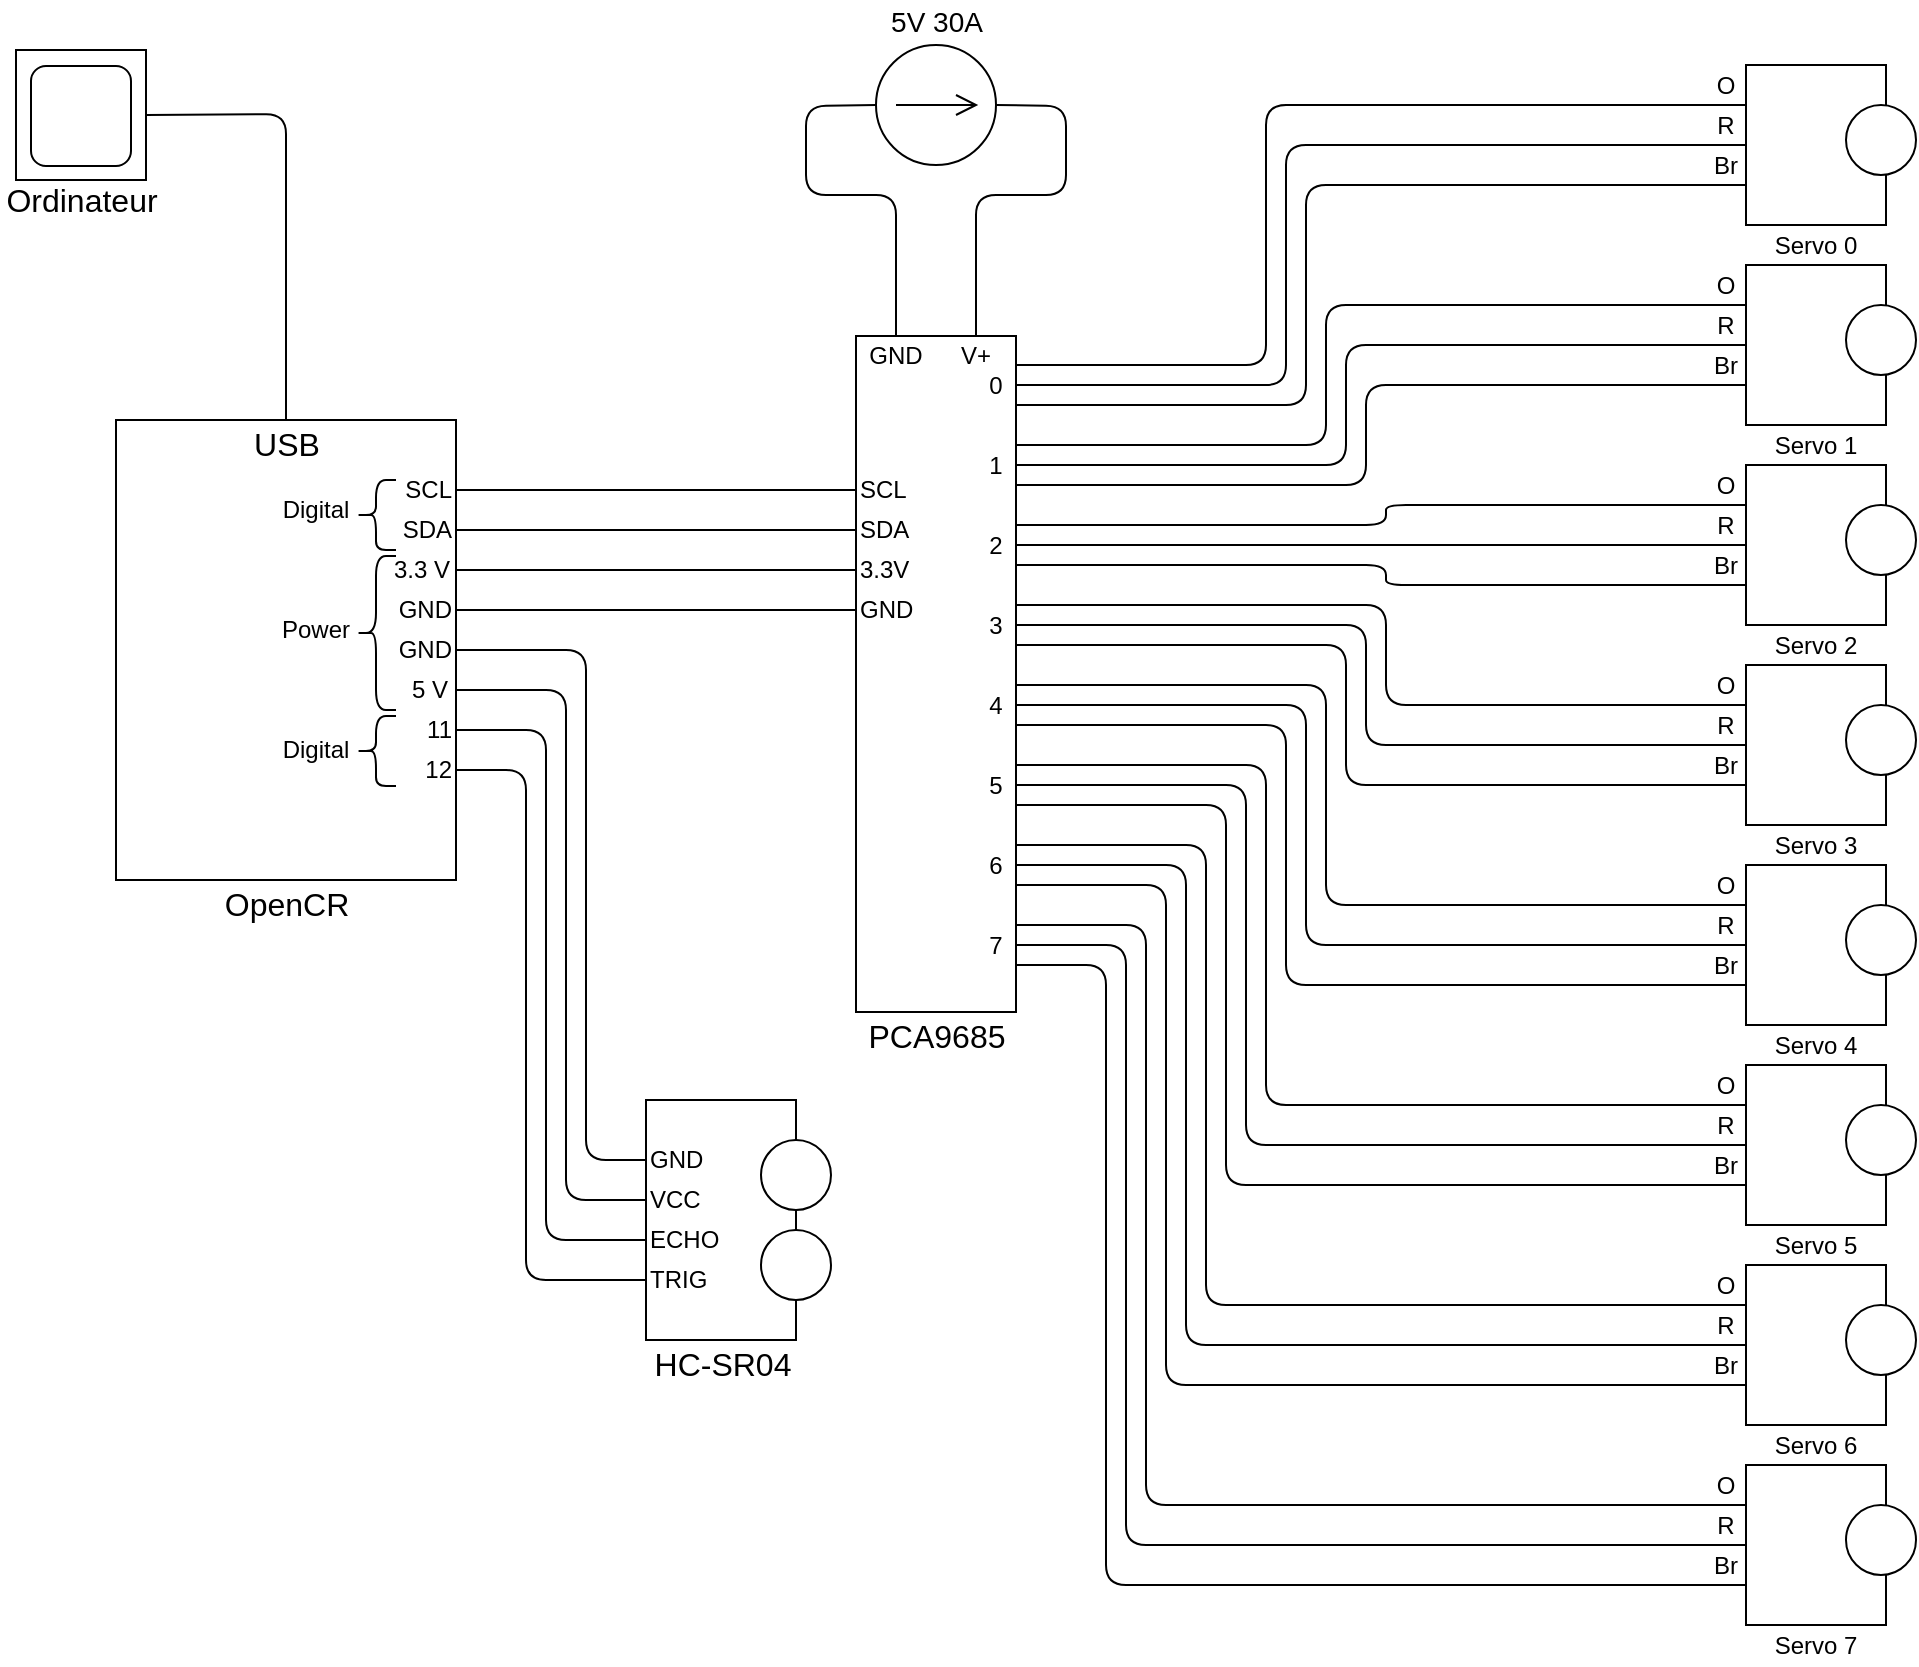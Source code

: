 <mxfile version="10.6.0" type="device"><diagram name="Page-1" id="7e0a89b8-554c-2b80-1dc8-d5c74ca68de4"><mxGraphModel dx="1683" dy="985" grid="1" gridSize="5" guides="1" tooltips="1" connect="1" arrows="1" fold="1" page="1" pageScale="1" pageWidth="1100" pageHeight="850" background="#ffffff" math="0" shadow="0"><root><mxCell id="0"/><mxCell id="1" parent="0"/><mxCell id="9G2oaroTnhtxI1c97SBl-64" value="Servo 0" style="text;html=1;strokeColor=none;fillColor=none;align=center;verticalAlign=middle;whiteSpace=wrap;rounded=0;" parent="1" vertex="1"><mxGeometry x="965" y="127.5" width="60" height="20" as="geometry"/></mxCell><mxCell id="9G2oaroTnhtxI1c97SBl-65" value="Servo 1" style="text;html=1;strokeColor=none;fillColor=none;align=center;verticalAlign=middle;whiteSpace=wrap;rounded=0;" parent="1" vertex="1"><mxGeometry x="965" y="227.5" width="60" height="20" as="geometry"/></mxCell><mxCell id="9G2oaroTnhtxI1c97SBl-66" value="Servo 2" style="text;html=1;strokeColor=none;fillColor=none;align=center;verticalAlign=middle;whiteSpace=wrap;rounded=0;" parent="1" vertex="1"><mxGeometry x="965" y="327.5" width="60" height="20" as="geometry"/></mxCell><mxCell id="9G2oaroTnhtxI1c97SBl-67" value="Servo 3" style="text;html=1;strokeColor=none;fillColor=none;align=center;verticalAlign=middle;whiteSpace=wrap;rounded=0;" parent="1" vertex="1"><mxGeometry x="965" y="427.5" width="60" height="20" as="geometry"/></mxCell><mxCell id="9G2oaroTnhtxI1c97SBl-68" value="Servo 4" style="text;html=1;strokeColor=none;fillColor=none;align=center;verticalAlign=middle;whiteSpace=wrap;rounded=0;" parent="1" vertex="1"><mxGeometry x="965" y="527.5" width="60" height="20" as="geometry"/></mxCell><mxCell id="9G2oaroTnhtxI1c97SBl-69" value="Servo 5" style="text;html=1;strokeColor=none;fillColor=none;align=center;verticalAlign=middle;whiteSpace=wrap;rounded=0;" parent="1" vertex="1"><mxGeometry x="965" y="627.5" width="60" height="20" as="geometry"/></mxCell><mxCell id="9G2oaroTnhtxI1c97SBl-70" value="Servo 6" style="text;html=1;strokeColor=none;fillColor=none;align=center;verticalAlign=middle;whiteSpace=wrap;rounded=0;" parent="1" vertex="1"><mxGeometry x="965" y="727.5" width="60" height="20" as="geometry"/></mxCell><mxCell id="9G2oaroTnhtxI1c97SBl-71" value="Servo 7" style="text;html=1;strokeColor=none;fillColor=none;align=center;verticalAlign=middle;whiteSpace=wrap;rounded=0;" parent="1" vertex="1"><mxGeometry x="965" y="827.5" width="60" height="20" as="geometry"/></mxCell><mxCell id="9G2oaroTnhtxI1c97SBl-73" value="" style="rounded=0;whiteSpace=wrap;html=1;" parent="1" vertex="1"><mxGeometry x="515" y="183" width="80" height="338" as="geometry"/></mxCell><mxCell id="9G2oaroTnhtxI1c97SBl-98" value="" style="endArrow=none;html=1;entryX=0;entryY=0.25;entryDx=0;entryDy=0;" parent="1" target="9G2oaroTnhtxI1c97SBl-1" edge="1"><mxGeometry width="50" height="50" relative="1" as="geometry"><mxPoint x="595" y="197.5" as="sourcePoint"/><mxPoint x="930" y="67.5" as="targetPoint"/><Array as="points"><mxPoint x="720" y="197.5"/><mxPoint x="720" y="67.5"/></Array></mxGeometry></mxCell><mxCell id="9G2oaroTnhtxI1c97SBl-99" value="" style="endArrow=none;html=1;entryX=0;entryY=0.5;entryDx=0;entryDy=0;" parent="1" target="9G2oaroTnhtxI1c97SBl-1" edge="1"><mxGeometry width="50" height="50" relative="1" as="geometry"><mxPoint x="595" y="207.5" as="sourcePoint"/><mxPoint x="605" y="207.5" as="targetPoint"/><Array as="points"><mxPoint x="730" y="207.5"/><mxPoint x="730" y="87.5"/></Array></mxGeometry></mxCell><mxCell id="9G2oaroTnhtxI1c97SBl-100" value="" style="endArrow=none;html=1;entryX=0;entryY=0.75;entryDx=0;entryDy=0;" parent="1" target="9G2oaroTnhtxI1c97SBl-1" edge="1"><mxGeometry width="50" height="50" relative="1" as="geometry"><mxPoint x="595" y="217.5" as="sourcePoint"/><mxPoint x="605" y="217.5" as="targetPoint"/><Array as="points"><mxPoint x="740" y="217.5"/><mxPoint x="740" y="107.5"/></Array></mxGeometry></mxCell><mxCell id="9G2oaroTnhtxI1c97SBl-156" value="" style="endArrow=none;html=1;entryX=0;entryY=0.25;entryDx=0;entryDy=0;" parent="1" target="9G2oaroTnhtxI1c97SBl-9" edge="1"><mxGeometry width="50" height="50" relative="1" as="geometry"><mxPoint x="595" y="237.5" as="sourcePoint"/><mxPoint x="605" y="237.5" as="targetPoint"/><Array as="points"><mxPoint x="750" y="237.5"/><mxPoint x="750" y="167.5"/></Array></mxGeometry></mxCell><mxCell id="9G2oaroTnhtxI1c97SBl-157" value="" style="endArrow=none;html=1;entryX=0;entryY=0.5;entryDx=0;entryDy=0;" parent="1" target="9G2oaroTnhtxI1c97SBl-9" edge="1"><mxGeometry width="50" height="50" relative="1" as="geometry"><mxPoint x="595" y="247.5" as="sourcePoint"/><mxPoint x="825" y="238.603" as="targetPoint"/><Array as="points"><mxPoint x="760" y="247.5"/><mxPoint x="760" y="187.5"/></Array></mxGeometry></mxCell><mxCell id="9G2oaroTnhtxI1c97SBl-158" value="" style="endArrow=none;html=1;entryX=0;entryY=0.75;entryDx=0;entryDy=0;" parent="1" target="9G2oaroTnhtxI1c97SBl-9" edge="1"><mxGeometry width="50" height="50" relative="1" as="geometry"><mxPoint x="595" y="257.5" as="sourcePoint"/><mxPoint x="920" y="237.5" as="targetPoint"/><Array as="points"><mxPoint x="770" y="257.5"/><mxPoint x="770" y="207.5"/></Array></mxGeometry></mxCell><mxCell id="9G2oaroTnhtxI1c97SBl-159" value="" style="endArrow=none;html=1;entryX=0;entryY=0.25;entryDx=0;entryDy=0;" parent="1" target="9G2oaroTnhtxI1c97SBl-15" edge="1"><mxGeometry width="50" height="50" relative="1" as="geometry"><mxPoint x="595" y="277.5" as="sourcePoint"/><mxPoint x="605" y="277.5" as="targetPoint"/><Array as="points"><mxPoint x="780" y="277.5"/><mxPoint x="780" y="267.5"/></Array></mxGeometry></mxCell><mxCell id="9G2oaroTnhtxI1c97SBl-160" value="" style="endArrow=none;html=1;" parent="1" target="9G2oaroTnhtxI1c97SBl-15" edge="1"><mxGeometry width="50" height="50" relative="1" as="geometry"><mxPoint x="595" y="287.5" as="sourcePoint"/><mxPoint x="918.84" y="297.5" as="targetPoint"/></mxGeometry></mxCell><mxCell id="9G2oaroTnhtxI1c97SBl-161" value="" style="endArrow=none;html=1;entryX=0;entryY=0.75;entryDx=0;entryDy=0;" parent="1" target="9G2oaroTnhtxI1c97SBl-15" edge="1"><mxGeometry width="50" height="50" relative="1" as="geometry"><mxPoint x="595" y="297.5" as="sourcePoint"/><mxPoint x="605" y="297.5" as="targetPoint"/><Array as="points"><mxPoint x="780" y="297.5"/><mxPoint x="780" y="307.5"/></Array></mxGeometry></mxCell><mxCell id="9G2oaroTnhtxI1c97SBl-162" value="" style="endArrow=none;html=1;entryX=0;entryY=0.25;entryDx=0;entryDy=0;" parent="1" target="9G2oaroTnhtxI1c97SBl-21" edge="1"><mxGeometry width="50" height="50" relative="1" as="geometry"><mxPoint x="595" y="317.5" as="sourcePoint"/><mxPoint x="605" y="317.5" as="targetPoint"/><Array as="points"><mxPoint x="780" y="317.5"/><mxPoint x="780" y="367.5"/></Array></mxGeometry></mxCell><mxCell id="9G2oaroTnhtxI1c97SBl-163" value="" style="endArrow=none;html=1;entryX=0;entryY=0.5;entryDx=0;entryDy=0;" parent="1" target="9G2oaroTnhtxI1c97SBl-21" edge="1"><mxGeometry width="50" height="50" relative="1" as="geometry"><mxPoint x="595" y="327.5" as="sourcePoint"/><mxPoint x="605" y="327.5" as="targetPoint"/><Array as="points"><mxPoint x="770" y="327.5"/><mxPoint x="770" y="387.5"/></Array></mxGeometry></mxCell><mxCell id="9G2oaroTnhtxI1c97SBl-164" value="" style="endArrow=none;html=1;entryX=0;entryY=0.75;entryDx=0;entryDy=0;" parent="1" target="9G2oaroTnhtxI1c97SBl-21" edge="1"><mxGeometry width="50" height="50" relative="1" as="geometry"><mxPoint x="595" y="337.5" as="sourcePoint"/><mxPoint x="605" y="337.5" as="targetPoint"/><Array as="points"><mxPoint x="760" y="337.5"/><mxPoint x="760" y="407.5"/></Array></mxGeometry></mxCell><mxCell id="9G2oaroTnhtxI1c97SBl-165" value="" style="endArrow=none;html=1;entryX=0;entryY=0.25;entryDx=0;entryDy=0;" parent="1" target="9G2oaroTnhtxI1c97SBl-39" edge="1"><mxGeometry width="50" height="50" relative="1" as="geometry"><mxPoint x="595" y="357.5" as="sourcePoint"/><mxPoint x="605" y="357.5" as="targetPoint"/><Array as="points"><mxPoint x="750" y="357.5"/><mxPoint x="750" y="467.5"/></Array></mxGeometry></mxCell><mxCell id="9G2oaroTnhtxI1c97SBl-166" value="" style="endArrow=none;html=1;entryX=0;entryY=0.5;entryDx=0;entryDy=0;" parent="1" target="9G2oaroTnhtxI1c97SBl-39" edge="1"><mxGeometry width="50" height="50" relative="1" as="geometry"><mxPoint x="595" y="367.5" as="sourcePoint"/><mxPoint x="605" y="367.5" as="targetPoint"/><Array as="points"><mxPoint x="740" y="367.5"/><mxPoint x="740" y="487.5"/></Array></mxGeometry></mxCell><mxCell id="9G2oaroTnhtxI1c97SBl-167" value="" style="endArrow=none;html=1;entryX=0;entryY=0.75;entryDx=0;entryDy=0;" parent="1" target="9G2oaroTnhtxI1c97SBl-39" edge="1"><mxGeometry width="50" height="50" relative="1" as="geometry"><mxPoint x="595" y="377.5" as="sourcePoint"/><mxPoint x="605" y="377.5" as="targetPoint"/><Array as="points"><mxPoint x="730" y="377.5"/><mxPoint x="730" y="507.5"/></Array></mxGeometry></mxCell><mxCell id="9G2oaroTnhtxI1c97SBl-168" value="" style="endArrow=none;html=1;entryX=0;entryY=0.25;entryDx=0;entryDy=0;" parent="1" target="9G2oaroTnhtxI1c97SBl-45" edge="1"><mxGeometry width="50" height="50" relative="1" as="geometry"><mxPoint x="595" y="397.5" as="sourcePoint"/><mxPoint x="605" y="397.5" as="targetPoint"/><Array as="points"><mxPoint x="720" y="397.5"/><mxPoint x="720" y="567.5"/></Array></mxGeometry></mxCell><mxCell id="9G2oaroTnhtxI1c97SBl-169" value="" style="endArrow=none;html=1;entryX=0;entryY=0.5;entryDx=0;entryDy=0;" parent="1" target="9G2oaroTnhtxI1c97SBl-45" edge="1"><mxGeometry width="50" height="50" relative="1" as="geometry"><mxPoint x="595" y="407.5" as="sourcePoint"/><mxPoint x="605" y="407.5" as="targetPoint"/><Array as="points"><mxPoint x="710" y="407.5"/><mxPoint x="710" y="587.5"/></Array></mxGeometry></mxCell><mxCell id="9G2oaroTnhtxI1c97SBl-170" value="" style="endArrow=none;html=1;entryX=0;entryY=0.75;entryDx=0;entryDy=0;" parent="1" target="9G2oaroTnhtxI1c97SBl-45" edge="1"><mxGeometry width="50" height="50" relative="1" as="geometry"><mxPoint x="595" y="417.5" as="sourcePoint"/><mxPoint x="825" y="607.5" as="targetPoint"/><Array as="points"><mxPoint x="700" y="417.5"/><mxPoint x="700" y="607.5"/></Array></mxGeometry></mxCell><mxCell id="9G2oaroTnhtxI1c97SBl-171" value="" style="endArrow=none;html=1;entryX=0;entryY=0.25;entryDx=0;entryDy=0;" parent="1" target="9G2oaroTnhtxI1c97SBl-53" edge="1"><mxGeometry width="50" height="50" relative="1" as="geometry"><mxPoint x="595" y="437.5" as="sourcePoint"/><mxPoint x="605" y="437.5" as="targetPoint"/><Array as="points"><mxPoint x="690" y="437.5"/><mxPoint x="690" y="667.5"/></Array></mxGeometry></mxCell><mxCell id="9G2oaroTnhtxI1c97SBl-172" value="" style="endArrow=none;html=1;entryX=0;entryY=0.5;entryDx=0;entryDy=0;" parent="1" target="9G2oaroTnhtxI1c97SBl-53" edge="1"><mxGeometry width="50" height="50" relative="1" as="geometry"><mxPoint x="595" y="447.5" as="sourcePoint"/><mxPoint x="605" y="447.5" as="targetPoint"/><Array as="points"><mxPoint x="680" y="447.5"/><mxPoint x="680" y="687.5"/></Array></mxGeometry></mxCell><mxCell id="9G2oaroTnhtxI1c97SBl-173" value="" style="endArrow=none;html=1;entryX=0;entryY=0.75;entryDx=0;entryDy=0;" parent="1" target="9G2oaroTnhtxI1c97SBl-53" edge="1"><mxGeometry width="50" height="50" relative="1" as="geometry"><mxPoint x="595" y="457.5" as="sourcePoint"/><mxPoint x="605" y="457.5" as="targetPoint"/><Array as="points"><mxPoint x="670" y="457.5"/><mxPoint x="670" y="707.5"/></Array></mxGeometry></mxCell><mxCell id="9G2oaroTnhtxI1c97SBl-174" value="" style="endArrow=none;html=1;entryX=0;entryY=0.25;entryDx=0;entryDy=0;" parent="1" target="9G2oaroTnhtxI1c97SBl-59" edge="1"><mxGeometry width="50" height="50" relative="1" as="geometry"><mxPoint x="595" y="477.5" as="sourcePoint"/><mxPoint x="860" y="757.5" as="targetPoint"/><Array as="points"><mxPoint x="660" y="477.5"/><mxPoint x="660" y="767.5"/></Array></mxGeometry></mxCell><mxCell id="9G2oaroTnhtxI1c97SBl-175" value="" style="endArrow=none;html=1;entryX=0;entryY=0.5;entryDx=0;entryDy=0;" parent="1" target="9G2oaroTnhtxI1c97SBl-59" edge="1"><mxGeometry width="50" height="50" relative="1" as="geometry"><mxPoint x="595" y="487.5" as="sourcePoint"/><mxPoint x="770" y="757.5" as="targetPoint"/><Array as="points"><mxPoint x="650" y="487.5"/><mxPoint x="650" y="787.5"/></Array></mxGeometry></mxCell><mxCell id="9G2oaroTnhtxI1c97SBl-176" value="" style="endArrow=none;html=1;entryX=0;entryY=0.75;entryDx=0;entryDy=0;" parent="1" target="9G2oaroTnhtxI1c97SBl-59" edge="1"><mxGeometry width="50" height="50" relative="1" as="geometry"><mxPoint x="595" y="497.5" as="sourcePoint"/><mxPoint x="775" y="787.5" as="targetPoint"/><Array as="points"><mxPoint x="640" y="497.5"/><mxPoint x="640" y="807.5"/></Array></mxGeometry></mxCell><mxCell id="9G2oaroTnhtxI1c97SBl-1" value="" style="rounded=0;whiteSpace=wrap;html=1;" parent="1" vertex="1"><mxGeometry x="960" y="47.5" width="70" height="80" as="geometry"/></mxCell><mxCell id="9G2oaroTnhtxI1c97SBl-6" value="" style="ellipse;whiteSpace=wrap;html=1;aspect=fixed;" parent="1" vertex="1"><mxGeometry x="1010" y="67.5" width="35" height="35" as="geometry"/></mxCell><mxCell id="9G2oaroTnhtxI1c97SBl-74" value="O" style="text;html=1;strokeColor=none;fillColor=none;align=center;verticalAlign=middle;whiteSpace=wrap;rounded=0;" parent="1" vertex="1"><mxGeometry x="940" y="47.5" width="20" height="20" as="geometry"/></mxCell><mxCell id="9G2oaroTnhtxI1c97SBl-75" value="R" style="text;html=1;strokeColor=none;fillColor=none;align=center;verticalAlign=middle;whiteSpace=wrap;rounded=0;" parent="1" vertex="1"><mxGeometry x="940" y="67.5" width="20" height="20" as="geometry"/></mxCell><mxCell id="9G2oaroTnhtxI1c97SBl-76" value="Br" style="text;html=1;strokeColor=none;fillColor=none;align=center;verticalAlign=middle;whiteSpace=wrap;rounded=0;" parent="1" vertex="1"><mxGeometry x="940" y="87.5" width="20" height="20" as="geometry"/></mxCell><mxCell id="9G2oaroTnhtxI1c97SBl-9" value="" style="rounded=0;whiteSpace=wrap;html=1;" parent="1" vertex="1"><mxGeometry x="960" y="147.5" width="70" height="80" as="geometry"/></mxCell><mxCell id="9G2oaroTnhtxI1c97SBl-13" value="" style="ellipse;whiteSpace=wrap;html=1;aspect=fixed;" parent="1" vertex="1"><mxGeometry x="1010" y="167.5" width="35" height="35" as="geometry"/></mxCell><mxCell id="9G2oaroTnhtxI1c97SBl-77" value="O" style="text;html=1;strokeColor=none;fillColor=none;align=center;verticalAlign=middle;whiteSpace=wrap;rounded=0;" parent="1" vertex="1"><mxGeometry x="940" y="147.5" width="20" height="20" as="geometry"/></mxCell><mxCell id="9G2oaroTnhtxI1c97SBl-78" value="R" style="text;html=1;strokeColor=none;fillColor=none;align=center;verticalAlign=middle;whiteSpace=wrap;rounded=0;" parent="1" vertex="1"><mxGeometry x="940" y="167.5" width="20" height="20" as="geometry"/></mxCell><mxCell id="9G2oaroTnhtxI1c97SBl-79" value="Br" style="text;html=1;strokeColor=none;fillColor=none;align=center;verticalAlign=middle;whiteSpace=wrap;rounded=0;" parent="1" vertex="1"><mxGeometry x="940" y="187.5" width="20" height="20" as="geometry"/></mxCell><mxCell id="9G2oaroTnhtxI1c97SBl-15" value="" style="rounded=0;whiteSpace=wrap;html=1;" parent="1" vertex="1"><mxGeometry x="960" y="247.5" width="70" height="80" as="geometry"/></mxCell><mxCell id="9G2oaroTnhtxI1c97SBl-19" value="" style="ellipse;whiteSpace=wrap;html=1;aspect=fixed;" parent="1" vertex="1"><mxGeometry x="1010" y="267.5" width="35" height="35" as="geometry"/></mxCell><mxCell id="9G2oaroTnhtxI1c97SBl-80" value="O" style="text;html=1;strokeColor=none;fillColor=none;align=center;verticalAlign=middle;whiteSpace=wrap;rounded=0;" parent="1" vertex="1"><mxGeometry x="940" y="247.5" width="20" height="20" as="geometry"/></mxCell><mxCell id="9G2oaroTnhtxI1c97SBl-81" value="R" style="text;html=1;strokeColor=none;fillColor=none;align=center;verticalAlign=middle;whiteSpace=wrap;rounded=0;" parent="1" vertex="1"><mxGeometry x="940" y="267.5" width="20" height="20" as="geometry"/></mxCell><mxCell id="9G2oaroTnhtxI1c97SBl-82" value="Br" style="text;html=1;strokeColor=none;fillColor=none;align=center;verticalAlign=middle;whiteSpace=wrap;rounded=0;" parent="1" vertex="1"><mxGeometry x="940" y="287.5" width="20" height="20" as="geometry"/></mxCell><mxCell id="9G2oaroTnhtxI1c97SBl-21" value="" style="rounded=0;whiteSpace=wrap;html=1;" parent="1" vertex="1"><mxGeometry x="960" y="347.5" width="70" height="80" as="geometry"/></mxCell><mxCell id="9G2oaroTnhtxI1c97SBl-25" value="" style="ellipse;whiteSpace=wrap;html=1;aspect=fixed;" parent="1" vertex="1"><mxGeometry x="1010" y="367.5" width="35" height="35" as="geometry"/></mxCell><mxCell id="9G2oaroTnhtxI1c97SBl-83" value="O" style="text;html=1;strokeColor=none;fillColor=none;align=center;verticalAlign=middle;whiteSpace=wrap;rounded=0;" parent="1" vertex="1"><mxGeometry x="940" y="347.5" width="20" height="20" as="geometry"/></mxCell><mxCell id="9G2oaroTnhtxI1c97SBl-84" value="R" style="text;html=1;strokeColor=none;fillColor=none;align=center;verticalAlign=middle;whiteSpace=wrap;rounded=0;" parent="1" vertex="1"><mxGeometry x="940" y="367.5" width="20" height="20" as="geometry"/></mxCell><mxCell id="9G2oaroTnhtxI1c97SBl-85" value="Br" style="text;html=1;strokeColor=none;fillColor=none;align=center;verticalAlign=middle;whiteSpace=wrap;rounded=0;" parent="1" vertex="1"><mxGeometry x="940" y="387.5" width="20" height="20" as="geometry"/></mxCell><mxCell id="9G2oaroTnhtxI1c97SBl-39" value="" style="rounded=0;whiteSpace=wrap;html=1;" parent="1" vertex="1"><mxGeometry x="960" y="447.5" width="70" height="80" as="geometry"/></mxCell><mxCell id="9G2oaroTnhtxI1c97SBl-43" value="" style="ellipse;whiteSpace=wrap;html=1;aspect=fixed;" parent="1" vertex="1"><mxGeometry x="1010" y="467.5" width="35" height="35" as="geometry"/></mxCell><mxCell id="9G2oaroTnhtxI1c97SBl-86" value="O" style="text;html=1;strokeColor=none;fillColor=none;align=center;verticalAlign=middle;whiteSpace=wrap;rounded=0;" parent="1" vertex="1"><mxGeometry x="940" y="447.5" width="20" height="20" as="geometry"/></mxCell><mxCell id="9G2oaroTnhtxI1c97SBl-87" value="R" style="text;html=1;strokeColor=none;fillColor=none;align=center;verticalAlign=middle;whiteSpace=wrap;rounded=0;" parent="1" vertex="1"><mxGeometry x="940" y="467.5" width="20" height="20" as="geometry"/></mxCell><mxCell id="9G2oaroTnhtxI1c97SBl-88" value="Br" style="text;html=1;strokeColor=none;fillColor=none;align=center;verticalAlign=middle;whiteSpace=wrap;rounded=0;" parent="1" vertex="1"><mxGeometry x="940" y="487.5" width="20" height="20" as="geometry"/></mxCell><mxCell id="9G2oaroTnhtxI1c97SBl-45" value="" style="rounded=0;whiteSpace=wrap;html=1;" parent="1" vertex="1"><mxGeometry x="960" y="547.5" width="70" height="80" as="geometry"/></mxCell><mxCell id="9G2oaroTnhtxI1c97SBl-49" value="" style="ellipse;whiteSpace=wrap;html=1;aspect=fixed;" parent="1" vertex="1"><mxGeometry x="1010" y="567.5" width="35" height="35" as="geometry"/></mxCell><mxCell id="9G2oaroTnhtxI1c97SBl-89" value="O" style="text;html=1;strokeColor=none;fillColor=none;align=center;verticalAlign=middle;whiteSpace=wrap;rounded=0;" parent="1" vertex="1"><mxGeometry x="940" y="547.5" width="20" height="20" as="geometry"/></mxCell><mxCell id="9G2oaroTnhtxI1c97SBl-90" value="R" style="text;html=1;strokeColor=none;fillColor=none;align=center;verticalAlign=middle;whiteSpace=wrap;rounded=0;" parent="1" vertex="1"><mxGeometry x="940" y="567.5" width="20" height="20" as="geometry"/></mxCell><mxCell id="9G2oaroTnhtxI1c97SBl-91" value="Br" style="text;html=1;strokeColor=none;fillColor=none;align=center;verticalAlign=middle;whiteSpace=wrap;rounded=0;" parent="1" vertex="1"><mxGeometry x="940" y="587.5" width="20" height="20" as="geometry"/></mxCell><mxCell id="9G2oaroTnhtxI1c97SBl-53" value="" style="rounded=0;whiteSpace=wrap;html=1;" parent="1" vertex="1"><mxGeometry x="960" y="647.5" width="70" height="80" as="geometry"/></mxCell><mxCell id="9G2oaroTnhtxI1c97SBl-57" value="" style="ellipse;whiteSpace=wrap;html=1;aspect=fixed;" parent="1" vertex="1"><mxGeometry x="1010" y="667.5" width="35" height="35" as="geometry"/></mxCell><mxCell id="9G2oaroTnhtxI1c97SBl-92" value="O" style="text;html=1;strokeColor=none;fillColor=none;align=center;verticalAlign=middle;whiteSpace=wrap;rounded=0;" parent="1" vertex="1"><mxGeometry x="940" y="647.5" width="20" height="20" as="geometry"/></mxCell><mxCell id="9G2oaroTnhtxI1c97SBl-93" value="R" style="text;html=1;strokeColor=none;fillColor=none;align=center;verticalAlign=middle;whiteSpace=wrap;rounded=0;" parent="1" vertex="1"><mxGeometry x="940" y="667.5" width="20" height="20" as="geometry"/></mxCell><mxCell id="9G2oaroTnhtxI1c97SBl-94" value="Br" style="text;html=1;strokeColor=none;fillColor=none;align=center;verticalAlign=middle;whiteSpace=wrap;rounded=0;" parent="1" vertex="1"><mxGeometry x="940" y="687.5" width="20" height="20" as="geometry"/></mxCell><mxCell id="9G2oaroTnhtxI1c97SBl-59" value="" style="rounded=0;whiteSpace=wrap;html=1;" parent="1" vertex="1"><mxGeometry x="960" y="747.5" width="70" height="80" as="geometry"/></mxCell><mxCell id="9G2oaroTnhtxI1c97SBl-63" value="" style="ellipse;whiteSpace=wrap;html=1;aspect=fixed;" parent="1" vertex="1"><mxGeometry x="1010" y="767.5" width="35" height="35" as="geometry"/></mxCell><mxCell id="9G2oaroTnhtxI1c97SBl-95" value="O" style="text;html=1;strokeColor=none;fillColor=none;align=center;verticalAlign=middle;whiteSpace=wrap;rounded=0;" parent="1" vertex="1"><mxGeometry x="940" y="747.5" width="20" height="20" as="geometry"/></mxCell><mxCell id="9G2oaroTnhtxI1c97SBl-96" value="R" style="text;html=1;strokeColor=none;fillColor=none;align=center;verticalAlign=middle;whiteSpace=wrap;rounded=0;" parent="1" vertex="1"><mxGeometry x="940" y="767.5" width="20" height="20" as="geometry"/></mxCell><mxCell id="9G2oaroTnhtxI1c97SBl-97" value="Br" style="text;html=1;strokeColor=none;fillColor=none;align=center;verticalAlign=middle;whiteSpace=wrap;rounded=0;" parent="1" vertex="1"><mxGeometry x="940" y="787.5" width="20" height="20" as="geometry"/></mxCell><mxCell id="9G2oaroTnhtxI1c97SBl-186" value="" style="verticalLabelPosition=bottom;shadow=0;dashed=0;align=center;fillColor=#ffffff;html=1;verticalAlign=top;strokeWidth=1;shape=mxgraph.electrical.signal_sources.dc_source_2;" parent="1" vertex="1"><mxGeometry x="525" y="37.5" width="60" height="60" as="geometry"/></mxCell><mxCell id="9G2oaroTnhtxI1c97SBl-187" value="" style="endArrow=none;html=1;entryX=1;entryY=0.5;entryDx=0;entryDy=0;entryPerimeter=0;exitX=0.75;exitY=0;exitDx=0;exitDy=0;" parent="1" source="9G2oaroTnhtxI1c97SBl-73" target="9G2oaroTnhtxI1c97SBl-186" edge="1"><mxGeometry width="50" height="50" relative="1" as="geometry"><mxPoint x="415" y="122.5" as="sourcePoint"/><mxPoint x="465" y="72.5" as="targetPoint"/><Array as="points"><mxPoint x="575" y="112.5"/><mxPoint x="620" y="112.5"/><mxPoint x="620" y="68"/></Array></mxGeometry></mxCell><mxCell id="9G2oaroTnhtxI1c97SBl-188" value="" style="endArrow=none;html=1;entryX=0;entryY=0.5;entryDx=0;entryDy=0;entryPerimeter=0;exitX=0.25;exitY=0;exitDx=0;exitDy=0;" parent="1" source="9G2oaroTnhtxI1c97SBl-73" target="9G2oaroTnhtxI1c97SBl-186" edge="1"><mxGeometry width="50" height="50" relative="1" as="geometry"><mxPoint x="410" y="132.5" as="sourcePoint"/><mxPoint x="460" y="82.5" as="targetPoint"/><Array as="points"><mxPoint x="535" y="112.5"/><mxPoint x="490" y="112.5"/><mxPoint x="490" y="68"/></Array></mxGeometry></mxCell><mxCell id="9G2oaroTnhtxI1c97SBl-189" value="0&lt;br&gt;" style="text;html=1;strokeColor=none;fillColor=none;align=center;verticalAlign=middle;whiteSpace=wrap;rounded=0;" parent="1" vertex="1"><mxGeometry x="575" y="197.5" width="20" height="20" as="geometry"/></mxCell><mxCell id="9G2oaroTnhtxI1c97SBl-190" value="1&lt;br&gt;" style="text;html=1;strokeColor=none;fillColor=none;align=center;verticalAlign=middle;whiteSpace=wrap;rounded=0;" parent="1" vertex="1"><mxGeometry x="575" y="237.5" width="20" height="20" as="geometry"/></mxCell><mxCell id="9G2oaroTnhtxI1c97SBl-191" value="2&lt;br&gt;" style="text;html=1;strokeColor=none;fillColor=none;align=center;verticalAlign=middle;whiteSpace=wrap;rounded=0;" parent="1" vertex="1"><mxGeometry x="575" y="277.5" width="20" height="20" as="geometry"/></mxCell><mxCell id="9G2oaroTnhtxI1c97SBl-192" value="3&lt;br&gt;" style="text;html=1;strokeColor=none;fillColor=none;align=center;verticalAlign=middle;whiteSpace=wrap;rounded=0;" parent="1" vertex="1"><mxGeometry x="575" y="317.5" width="20" height="20" as="geometry"/></mxCell><mxCell id="9G2oaroTnhtxI1c97SBl-193" value="4&lt;br&gt;" style="text;html=1;strokeColor=none;fillColor=none;align=center;verticalAlign=middle;whiteSpace=wrap;rounded=0;" parent="1" vertex="1"><mxGeometry x="575" y="357.5" width="20" height="20" as="geometry"/></mxCell><mxCell id="9G2oaroTnhtxI1c97SBl-195" value="5&lt;br&gt;" style="text;html=1;strokeColor=none;fillColor=none;align=center;verticalAlign=middle;whiteSpace=wrap;rounded=0;" parent="1" vertex="1"><mxGeometry x="575" y="397.5" width="20" height="20" as="geometry"/></mxCell><mxCell id="9G2oaroTnhtxI1c97SBl-196" value="6&lt;br&gt;" style="text;html=1;strokeColor=none;fillColor=none;align=center;verticalAlign=middle;whiteSpace=wrap;rounded=0;" parent="1" vertex="1"><mxGeometry x="575" y="437.5" width="20" height="20" as="geometry"/></mxCell><mxCell id="9G2oaroTnhtxI1c97SBl-197" value="7&lt;br&gt;" style="text;html=1;strokeColor=none;fillColor=none;align=center;verticalAlign=middle;whiteSpace=wrap;rounded=0;" parent="1" vertex="1"><mxGeometry x="575" y="477.5" width="20" height="20" as="geometry"/></mxCell><mxCell id="9G2oaroTnhtxI1c97SBl-198" value="V+" style="text;html=1;strokeColor=none;fillColor=none;align=center;verticalAlign=middle;whiteSpace=wrap;rounded=0;" parent="1" vertex="1"><mxGeometry x="565" y="183" width="20" height="20" as="geometry"/></mxCell><mxCell id="9G2oaroTnhtxI1c97SBl-199" value="GND" style="text;html=1;strokeColor=none;fillColor=none;align=center;verticalAlign=middle;whiteSpace=wrap;rounded=0;" parent="1" vertex="1"><mxGeometry x="520" y="183" width="30" height="20" as="geometry"/></mxCell><mxCell id="9G2oaroTnhtxI1c97SBl-200" value="" style="rounded=0;whiteSpace=wrap;html=1;" parent="1" vertex="1"><mxGeometry x="145" y="225" width="170" height="230" as="geometry"/></mxCell><mxCell id="9G2oaroTnhtxI1c97SBl-201" value="" style="endArrow=none;html=1;" parent="1" edge="1"><mxGeometry width="50" height="50" relative="1" as="geometry"><mxPoint x="315" y="260" as="sourcePoint"/><mxPoint x="515" y="260" as="targetPoint"/></mxGeometry></mxCell><mxCell id="9G2oaroTnhtxI1c97SBl-202" value="" style="endArrow=none;html=1;" parent="1" edge="1"><mxGeometry width="50" height="50" relative="1" as="geometry"><mxPoint x="315" y="280" as="sourcePoint"/><mxPoint x="515" y="280" as="targetPoint"/></mxGeometry></mxCell><mxCell id="9G2oaroTnhtxI1c97SBl-203" value="" style="endArrow=none;html=1;" parent="1" edge="1"><mxGeometry width="50" height="50" relative="1" as="geometry"><mxPoint x="315" y="300" as="sourcePoint"/><mxPoint x="515" y="300" as="targetPoint"/></mxGeometry></mxCell><mxCell id="9G2oaroTnhtxI1c97SBl-204" value="" style="endArrow=none;html=1;" parent="1" edge="1"><mxGeometry width="50" height="50" relative="1" as="geometry"><mxPoint x="315" y="320" as="sourcePoint"/><mxPoint x="515" y="320" as="targetPoint"/></mxGeometry></mxCell><mxCell id="9G2oaroTnhtxI1c97SBl-205" value="SCL" style="text;html=1;strokeColor=none;fillColor=none;align=left;verticalAlign=middle;whiteSpace=wrap;rounded=0;" parent="1" vertex="1"><mxGeometry x="515" y="250" width="30" height="20" as="geometry"/></mxCell><mxCell id="9G2oaroTnhtxI1c97SBl-206" value="SDA" style="text;html=1;strokeColor=none;fillColor=none;align=left;verticalAlign=middle;whiteSpace=wrap;rounded=0;" parent="1" vertex="1"><mxGeometry x="515" y="270" width="30" height="20" as="geometry"/></mxCell><mxCell id="9G2oaroTnhtxI1c97SBl-207" value="3.3V" style="text;html=1;strokeColor=none;fillColor=none;align=left;verticalAlign=middle;whiteSpace=wrap;rounded=0;" parent="1" vertex="1"><mxGeometry x="515" y="290" width="30" height="20" as="geometry"/></mxCell><mxCell id="9G2oaroTnhtxI1c97SBl-208" value="GND" style="text;html=1;strokeColor=none;fillColor=none;align=left;verticalAlign=middle;whiteSpace=wrap;rounded=0;" parent="1" vertex="1"><mxGeometry x="515" y="310" width="30" height="20" as="geometry"/></mxCell><mxCell id="9G2oaroTnhtxI1c97SBl-209" value="&lt;font style=&quot;font-size: 14px&quot;&gt;5V 30A&lt;/font&gt;" style="text;html=1;resizable=0;points=[];autosize=1;align=center;verticalAlign=top;spacingTop=-4;" parent="1" vertex="1"><mxGeometry x="525" y="15" width="60" height="20" as="geometry"/></mxCell><mxCell id="9G2oaroTnhtxI1c97SBl-212" value="GND" style="text;html=1;strokeColor=none;fillColor=none;align=right;verticalAlign=middle;whiteSpace=wrap;rounded=0;" parent="1" vertex="1"><mxGeometry x="285" y="310" width="30" height="20" as="geometry"/></mxCell><mxCell id="9G2oaroTnhtxI1c97SBl-213" value="3.3 V" style="text;html=1;strokeColor=none;fillColor=none;align=right;verticalAlign=middle;whiteSpace=wrap;rounded=0;" parent="1" vertex="1"><mxGeometry x="280" y="290" width="34" height="20" as="geometry"/></mxCell><mxCell id="9G2oaroTnhtxI1c97SBl-214" value="SCL" style="text;html=1;strokeColor=none;fillColor=none;align=right;verticalAlign=middle;whiteSpace=wrap;rounded=0;" parent="1" vertex="1"><mxGeometry x="285" y="250" width="30" height="20" as="geometry"/></mxCell><mxCell id="9G2oaroTnhtxI1c97SBl-215" value="SDA" style="text;html=1;strokeColor=none;fillColor=none;align=right;verticalAlign=middle;whiteSpace=wrap;rounded=0;" parent="1" vertex="1"><mxGeometry x="285" y="270" width="30" height="20" as="geometry"/></mxCell><mxCell id="9G2oaroTnhtxI1c97SBl-217" value="" style="shape=curlyBracket;whiteSpace=wrap;html=1;rounded=1;align=right;" parent="1" vertex="1"><mxGeometry x="265" y="255" width="20" height="35" as="geometry"/></mxCell><mxCell id="9G2oaroTnhtxI1c97SBl-218" value="" style="shape=curlyBracket;whiteSpace=wrap;html=1;rounded=1;align=right;" parent="1" vertex="1"><mxGeometry x="265" y="293" width="20" height="77" as="geometry"/></mxCell><mxCell id="9G2oaroTnhtxI1c97SBl-219" value="Digital" style="text;html=1;strokeColor=none;fillColor=none;align=center;verticalAlign=middle;whiteSpace=wrap;rounded=0;" parent="1" vertex="1"><mxGeometry x="230" y="260" width="30" height="20" as="geometry"/></mxCell><mxCell id="9G2oaroTnhtxI1c97SBl-220" value="Power" style="text;html=1;strokeColor=none;fillColor=none;align=center;verticalAlign=middle;whiteSpace=wrap;rounded=0;" parent="1" vertex="1"><mxGeometry x="230" y="320" width="30" height="20" as="geometry"/></mxCell><mxCell id="9G2oaroTnhtxI1c97SBl-221" value="PCA9685&lt;br style=&quot;font-size: 16px;&quot;&gt;" style="text;html=1;resizable=0;points=[];autosize=1;align=center;verticalAlign=top;spacingTop=-4;fontSize=16;" parent="1" vertex="1"><mxGeometry x="522.5" y="521" width="65" height="20" as="geometry"/></mxCell><mxCell id="9G2oaroTnhtxI1c97SBl-222" value="OpenCR&lt;br style=&quot;font-size: 16px&quot;&gt;" style="text;html=1;resizable=0;points=[];autosize=1;align=center;verticalAlign=top;spacingTop=-4;fontSize=16;" parent="1" vertex="1"><mxGeometry x="192.5" y="455" width="75" height="20" as="geometry"/></mxCell><mxCell id="9G2oaroTnhtxI1c97SBl-224" value="" style="whiteSpace=wrap;html=1;aspect=fixed;fontSize=16;align=center;" parent="1" vertex="1"><mxGeometry x="95" y="40" width="65" height="65" as="geometry"/></mxCell><mxCell id="9G2oaroTnhtxI1c97SBl-225" value="" style="rounded=1;whiteSpace=wrap;html=1;fontSize=16;align=center;" parent="1" vertex="1"><mxGeometry x="102.5" y="48" width="50" height="50" as="geometry"/></mxCell><mxCell id="9G2oaroTnhtxI1c97SBl-226" value="Ordinateur&lt;br&gt;" style="text;html=1;strokeColor=none;fillColor=none;align=center;verticalAlign=middle;whiteSpace=wrap;rounded=0;fontSize=16;" parent="1" vertex="1"><mxGeometry x="87.5" y="105" width="80" height="20" as="geometry"/></mxCell><mxCell id="9G2oaroTnhtxI1c97SBl-227" value="" style="endArrow=none;html=1;fontSize=16;exitX=1;exitY=0.5;exitDx=0;exitDy=0;entryX=0.5;entryY=0;entryDx=0;entryDy=0;" parent="1" source="9G2oaroTnhtxI1c97SBl-224" target="9G2oaroTnhtxI1c97SBl-200" edge="1"><mxGeometry width="50" height="50" relative="1" as="geometry"><mxPoint x="240" y="115" as="sourcePoint"/><mxPoint x="290" y="65" as="targetPoint"/><Array as="points"><mxPoint x="230" y="72"/></Array></mxGeometry></mxCell><mxCell id="9G2oaroTnhtxI1c97SBl-228" value="USB" style="text;html=1;resizable=0;points=[];autosize=1;align=center;verticalAlign=top;spacingTop=-4;fontSize=16;" parent="1" vertex="1"><mxGeometry x="207.5" y="225" width="45" height="20" as="geometry"/></mxCell><mxCell id="LJLcNHfUucVRthcyT-l5-1" value="" style="rounded=0;whiteSpace=wrap;html=1;" vertex="1" parent="1"><mxGeometry x="410" y="565" width="75" height="120" as="geometry"/></mxCell><mxCell id="LJLcNHfUucVRthcyT-l5-2" value="5 V" style="text;html=1;strokeColor=none;fillColor=none;align=right;verticalAlign=middle;whiteSpace=wrap;rounded=0;" vertex="1" parent="1"><mxGeometry x="288" y="350" width="25" height="20" as="geometry"/></mxCell><mxCell id="LJLcNHfUucVRthcyT-l5-3" value="GND" style="text;html=1;strokeColor=none;fillColor=none;align=right;verticalAlign=middle;whiteSpace=wrap;rounded=0;" vertex="1" parent="1"><mxGeometry x="285" y="330" width="30" height="20" as="geometry"/></mxCell><mxCell id="LJLcNHfUucVRthcyT-l5-4" value="" style="endArrow=none;html=1;" edge="1" parent="1"><mxGeometry width="50" height="50" relative="1" as="geometry"><mxPoint x="315" y="360" as="sourcePoint"/><mxPoint x="410" y="615" as="targetPoint"/><Array as="points"><mxPoint x="370" y="360"/><mxPoint x="370" y="615"/></Array></mxGeometry></mxCell><mxCell id="LJLcNHfUucVRthcyT-l5-5" value="" style="endArrow=none;html=1;" edge="1" parent="1"><mxGeometry width="50" height="50" relative="1" as="geometry"><mxPoint x="315" y="340" as="sourcePoint"/><mxPoint x="410" y="595" as="targetPoint"/><Array as="points"><mxPoint x="380" y="340"/><mxPoint x="380" y="595"/></Array></mxGeometry></mxCell><mxCell id="LJLcNHfUucVRthcyT-l5-6" value="12" style="text;html=1;strokeColor=none;fillColor=none;align=right;verticalAlign=middle;whiteSpace=wrap;rounded=0;" vertex="1" parent="1"><mxGeometry x="285" y="390" width="30" height="20" as="geometry"/></mxCell><mxCell id="LJLcNHfUucVRthcyT-l5-7" value="11" style="text;html=1;strokeColor=none;fillColor=none;align=right;verticalAlign=middle;whiteSpace=wrap;rounded=0;" vertex="1" parent="1"><mxGeometry x="285" y="370" width="30" height="20" as="geometry"/></mxCell><mxCell id="LJLcNHfUucVRthcyT-l5-8" value="" style="endArrow=none;html=1;" edge="1" parent="1"><mxGeometry width="50" height="50" relative="1" as="geometry"><mxPoint x="315" y="400" as="sourcePoint"/><mxPoint x="410" y="655" as="targetPoint"/><Array as="points"><mxPoint x="350" y="400"/><mxPoint x="350" y="655"/></Array></mxGeometry></mxCell><mxCell id="LJLcNHfUucVRthcyT-l5-9" value="" style="endArrow=none;html=1;" edge="1" parent="1"><mxGeometry width="50" height="50" relative="1" as="geometry"><mxPoint x="315" y="380" as="sourcePoint"/><mxPoint x="410" y="635" as="targetPoint"/><Array as="points"><mxPoint x="360" y="380"/><mxPoint x="360" y="635"/></Array></mxGeometry></mxCell><mxCell id="LJLcNHfUucVRthcyT-l5-10" value="TRIG" style="text;html=1;strokeColor=none;fillColor=none;align=left;verticalAlign=middle;whiteSpace=wrap;rounded=0;" vertex="1" parent="1"><mxGeometry x="410" y="645" width="30" height="20" as="geometry"/></mxCell><mxCell id="LJLcNHfUucVRthcyT-l5-11" value="ECHO" style="text;html=1;strokeColor=none;fillColor=none;align=left;verticalAlign=middle;whiteSpace=wrap;rounded=0;" vertex="1" parent="1"><mxGeometry x="410" y="625" width="30" height="20" as="geometry"/></mxCell><mxCell id="LJLcNHfUucVRthcyT-l5-12" value="VCC" style="text;html=1;strokeColor=none;fillColor=none;align=left;verticalAlign=middle;whiteSpace=wrap;rounded=0;" vertex="1" parent="1"><mxGeometry x="410" y="605" width="25" height="20" as="geometry"/></mxCell><mxCell id="LJLcNHfUucVRthcyT-l5-13" value="GND" style="text;html=1;strokeColor=none;fillColor=none;align=left;verticalAlign=middle;whiteSpace=wrap;rounded=0;" vertex="1" parent="1"><mxGeometry x="410" y="585" width="30" height="20" as="geometry"/></mxCell><mxCell id="LJLcNHfUucVRthcyT-l5-14" value="" style="shape=curlyBracket;whiteSpace=wrap;html=1;rounded=1;align=right;" vertex="1" parent="1"><mxGeometry x="265" y="373" width="20" height="35" as="geometry"/></mxCell><mxCell id="LJLcNHfUucVRthcyT-l5-15" value="Digital" style="text;html=1;strokeColor=none;fillColor=none;align=center;verticalAlign=middle;whiteSpace=wrap;rounded=0;" vertex="1" parent="1"><mxGeometry x="230" y="380" width="30" height="20" as="geometry"/></mxCell><mxCell id="LJLcNHfUucVRthcyT-l5-16" value="" style="ellipse;whiteSpace=wrap;html=1;aspect=fixed;" vertex="1" parent="1"><mxGeometry x="467.5" y="585" width="35" height="35" as="geometry"/></mxCell><mxCell id="LJLcNHfUucVRthcyT-l5-18" value="" style="ellipse;whiteSpace=wrap;html=1;aspect=fixed;" vertex="1" parent="1"><mxGeometry x="467.5" y="630" width="35" height="35" as="geometry"/></mxCell><mxCell id="LJLcNHfUucVRthcyT-l5-19" value="HC-SR04&lt;br style=&quot;font-size: 16px&quot;&gt;" style="text;html=1;resizable=0;points=[];autosize=1;align=center;verticalAlign=top;spacingTop=-4;fontSize=16;" vertex="1" parent="1"><mxGeometry x="407.5" y="685" width="80" height="20" as="geometry"/></mxCell></root></mxGraphModel></diagram></mxfile>